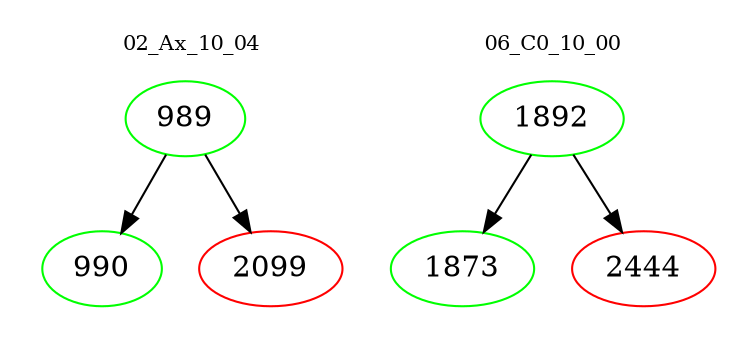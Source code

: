digraph{
subgraph cluster_0 {
color = white
label = "02_Ax_10_04";
fontsize=10;
T0_989 [label="989", color="green"]
T0_989 -> T0_990 [color="black"]
T0_990 [label="990", color="green"]
T0_989 -> T0_2099 [color="black"]
T0_2099 [label="2099", color="red"]
}
subgraph cluster_1 {
color = white
label = "06_C0_10_00";
fontsize=10;
T1_1892 [label="1892", color="green"]
T1_1892 -> T1_1873 [color="black"]
T1_1873 [label="1873", color="green"]
T1_1892 -> T1_2444 [color="black"]
T1_2444 [label="2444", color="red"]
}
}
